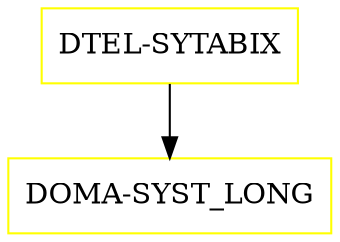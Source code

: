 digraph G {
  "DTEL-SYTABIX" [shape=box,color=yellow];
  "DOMA-SYST_LONG" [shape=box,color=yellow,URL="./DOMA_SYST_LONG.html"];
  "DTEL-SYTABIX" -> "DOMA-SYST_LONG";
}
